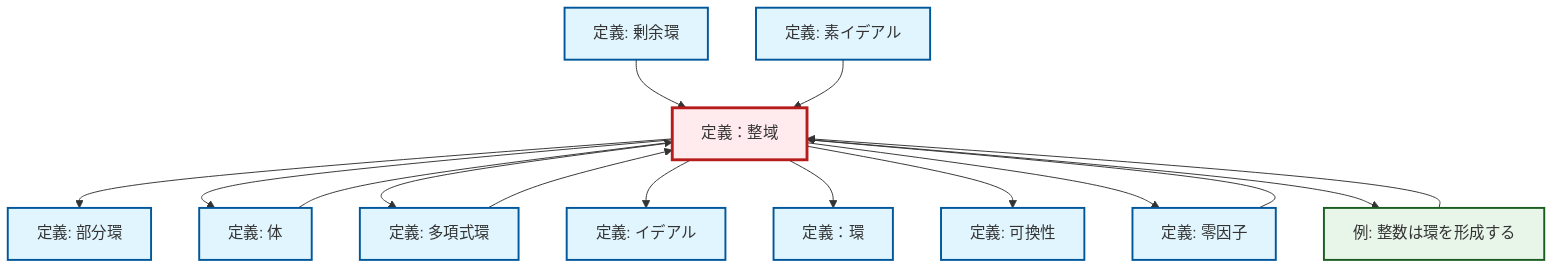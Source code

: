 graph TD
    classDef definition fill:#e1f5fe,stroke:#01579b,stroke-width:2px
    classDef theorem fill:#f3e5f5,stroke:#4a148c,stroke-width:2px
    classDef axiom fill:#fff3e0,stroke:#e65100,stroke-width:2px
    classDef example fill:#e8f5e9,stroke:#1b5e20,stroke-width:2px
    classDef current fill:#ffebee,stroke:#b71c1c,stroke-width:3px
    def-prime-ideal["定義: 素イデアル"]:::definition
    def-quotient-ring["定義: 剰余環"]:::definition
    def-commutativity["定義: 可換性"]:::definition
    ex-integers-ring["例: 整数は環を形成する"]:::example
    def-subring["定義: 部分環"]:::definition
    def-integral-domain["定義：整域"]:::definition
    def-ideal["定義: イデアル"]:::definition
    def-zero-divisor["定義: 零因子"]:::definition
    def-polynomial-ring["定義: 多項式環"]:::definition
    def-ring["定義：環"]:::definition
    def-field["定義: 体"]:::definition
    def-quotient-ring --> def-integral-domain
    ex-integers-ring --> def-integral-domain
    def-field --> def-integral-domain
    def-polynomial-ring --> def-integral-domain
    def-prime-ideal --> def-integral-domain
    def-integral-domain --> def-subring
    def-integral-domain --> def-field
    def-integral-domain --> def-polynomial-ring
    def-integral-domain --> def-ideal
    def-integral-domain --> def-ring
    def-integral-domain --> def-commutativity
    def-integral-domain --> def-zero-divisor
    def-zero-divisor --> def-integral-domain
    def-integral-domain --> ex-integers-ring
    class def-integral-domain current